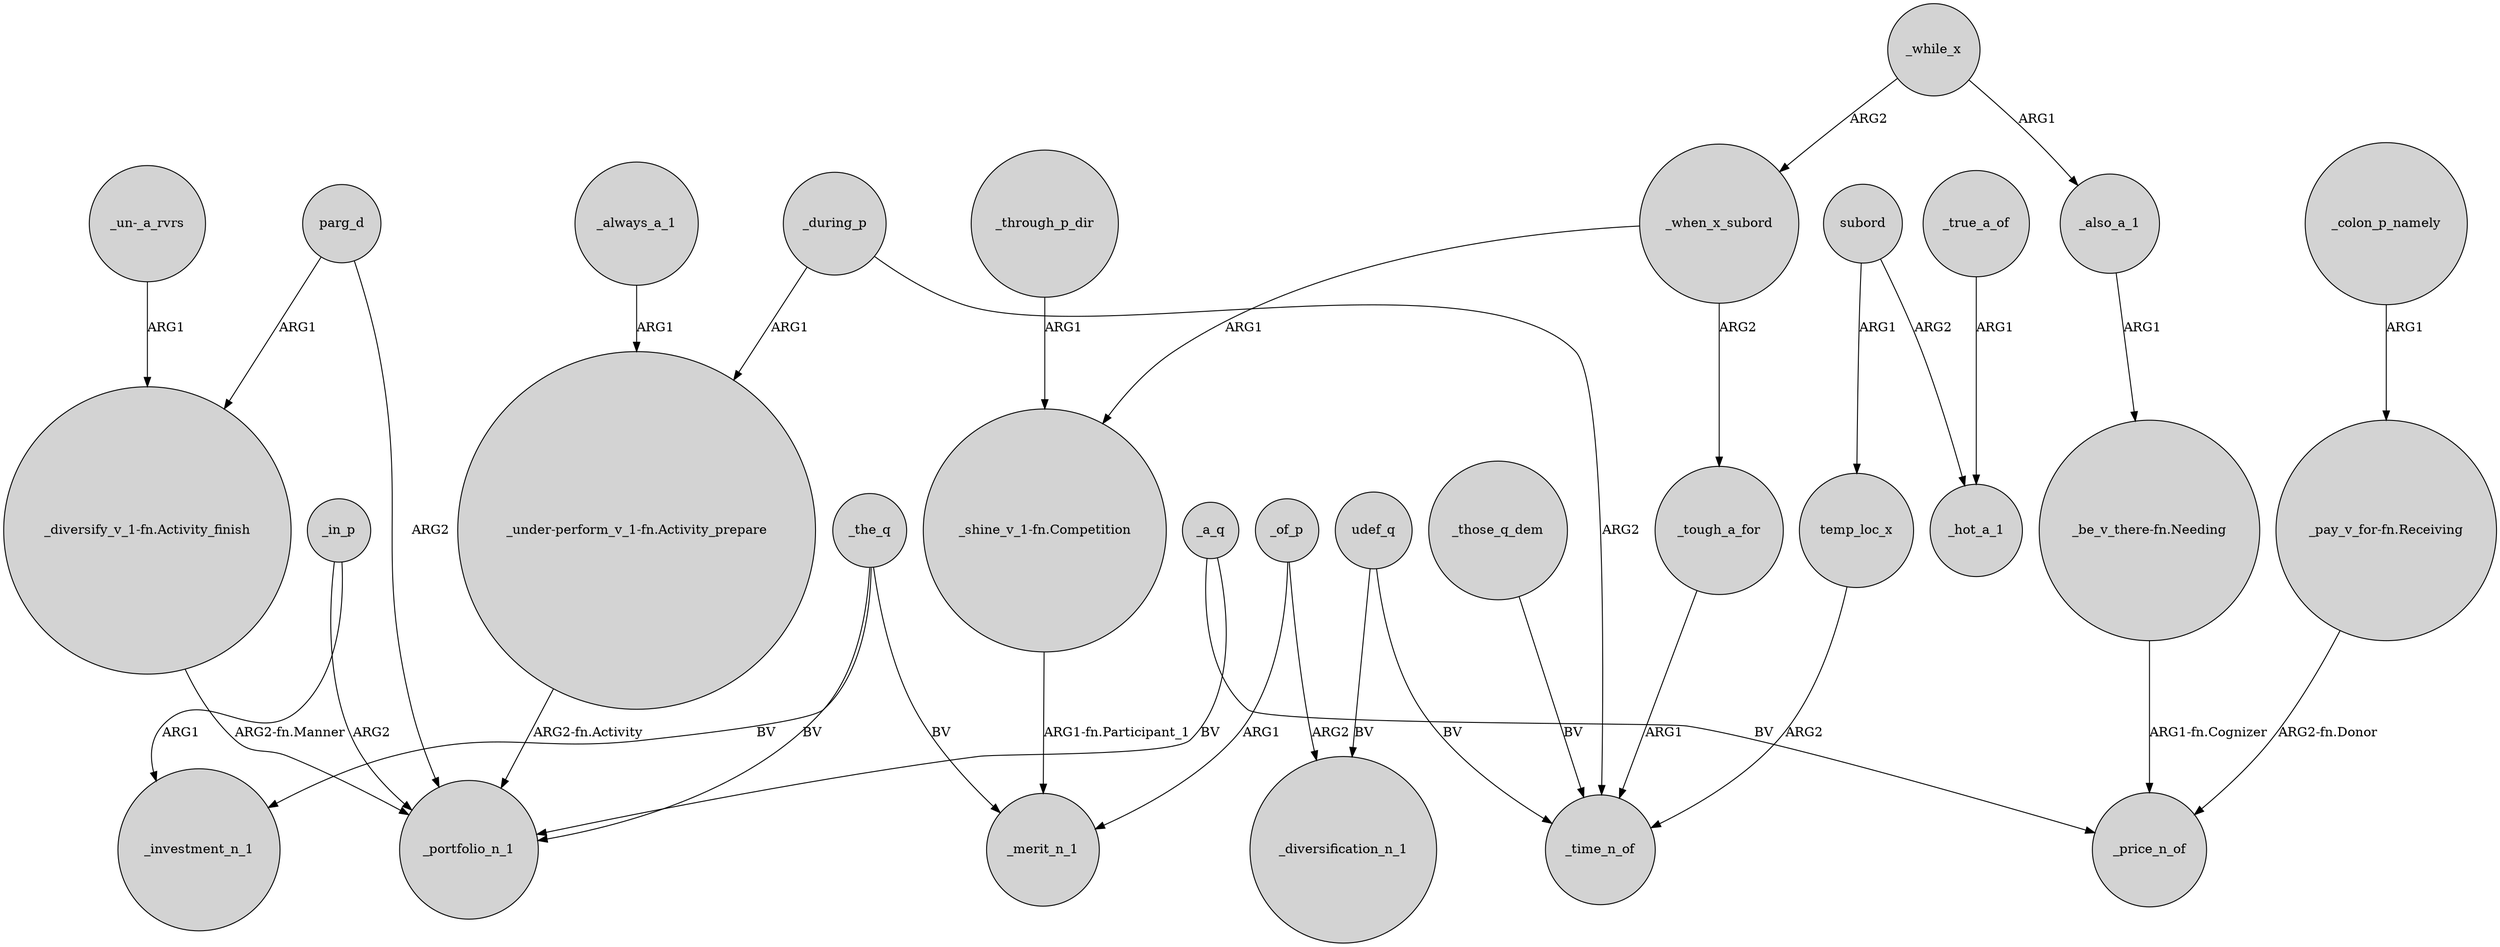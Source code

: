 digraph {
	node [shape=circle style=filled]
	_when_x_subord -> "_shine_v_1-fn.Competition" [label=ARG1]
	_those_q_dem -> _time_n_of [label=BV]
	_the_q -> _portfolio_n_1 [label=BV]
	"_be_v_there-fn.Needing" -> _price_n_of [label="ARG1-fn.Cognizer"]
	udef_q -> _time_n_of [label=BV]
	udef_q -> _diversification_n_1 [label=BV]
	_in_p -> _investment_n_1 [label=ARG1]
	subord -> temp_loc_x [label=ARG1]
	_in_p -> _portfolio_n_1 [label=ARG2]
	"_diversify_v_1-fn.Activity_finish" -> _portfolio_n_1 [label="ARG2-fn.Manner"]
	parg_d -> _portfolio_n_1 [label=ARG2]
	_the_q -> _investment_n_1 [label=BV]
	subord -> _hot_a_1 [label=ARG2]
	temp_loc_x -> _time_n_of [label=ARG2]
	_the_q -> _merit_n_1 [label=BV]
	_always_a_1 -> "_under-perform_v_1-fn.Activity_prepare" [label=ARG1]
	_also_a_1 -> "_be_v_there-fn.Needing" [label=ARG1]
	_a_q -> _portfolio_n_1 [label=BV]
	_during_p -> "_under-perform_v_1-fn.Activity_prepare" [label=ARG1]
	_of_p -> _diversification_n_1 [label=ARG2]
	_when_x_subord -> _tough_a_for [label=ARG2]
	_tough_a_for -> _time_n_of [label=ARG1]
	_a_q -> _price_n_of [label=BV]
	parg_d -> "_diversify_v_1-fn.Activity_finish" [label=ARG1]
	"_shine_v_1-fn.Competition" -> _merit_n_1 [label="ARG1-fn.Participant_1"]
	"_un-_a_rvrs" -> "_diversify_v_1-fn.Activity_finish" [label=ARG1]
	_during_p -> _time_n_of [label=ARG2]
	_colon_p_namely -> "_pay_v_for-fn.Receiving" [label=ARG1]
	_true_a_of -> _hot_a_1 [label=ARG1]
	"_under-perform_v_1-fn.Activity_prepare" -> _portfolio_n_1 [label="ARG2-fn.Activity"]
	"_pay_v_for-fn.Receiving" -> _price_n_of [label="ARG2-fn.Donor"]
	_through_p_dir -> "_shine_v_1-fn.Competition" [label=ARG1]
	_of_p -> _merit_n_1 [label=ARG1]
	_while_x -> _when_x_subord [label=ARG2]
	_while_x -> _also_a_1 [label=ARG1]
}
